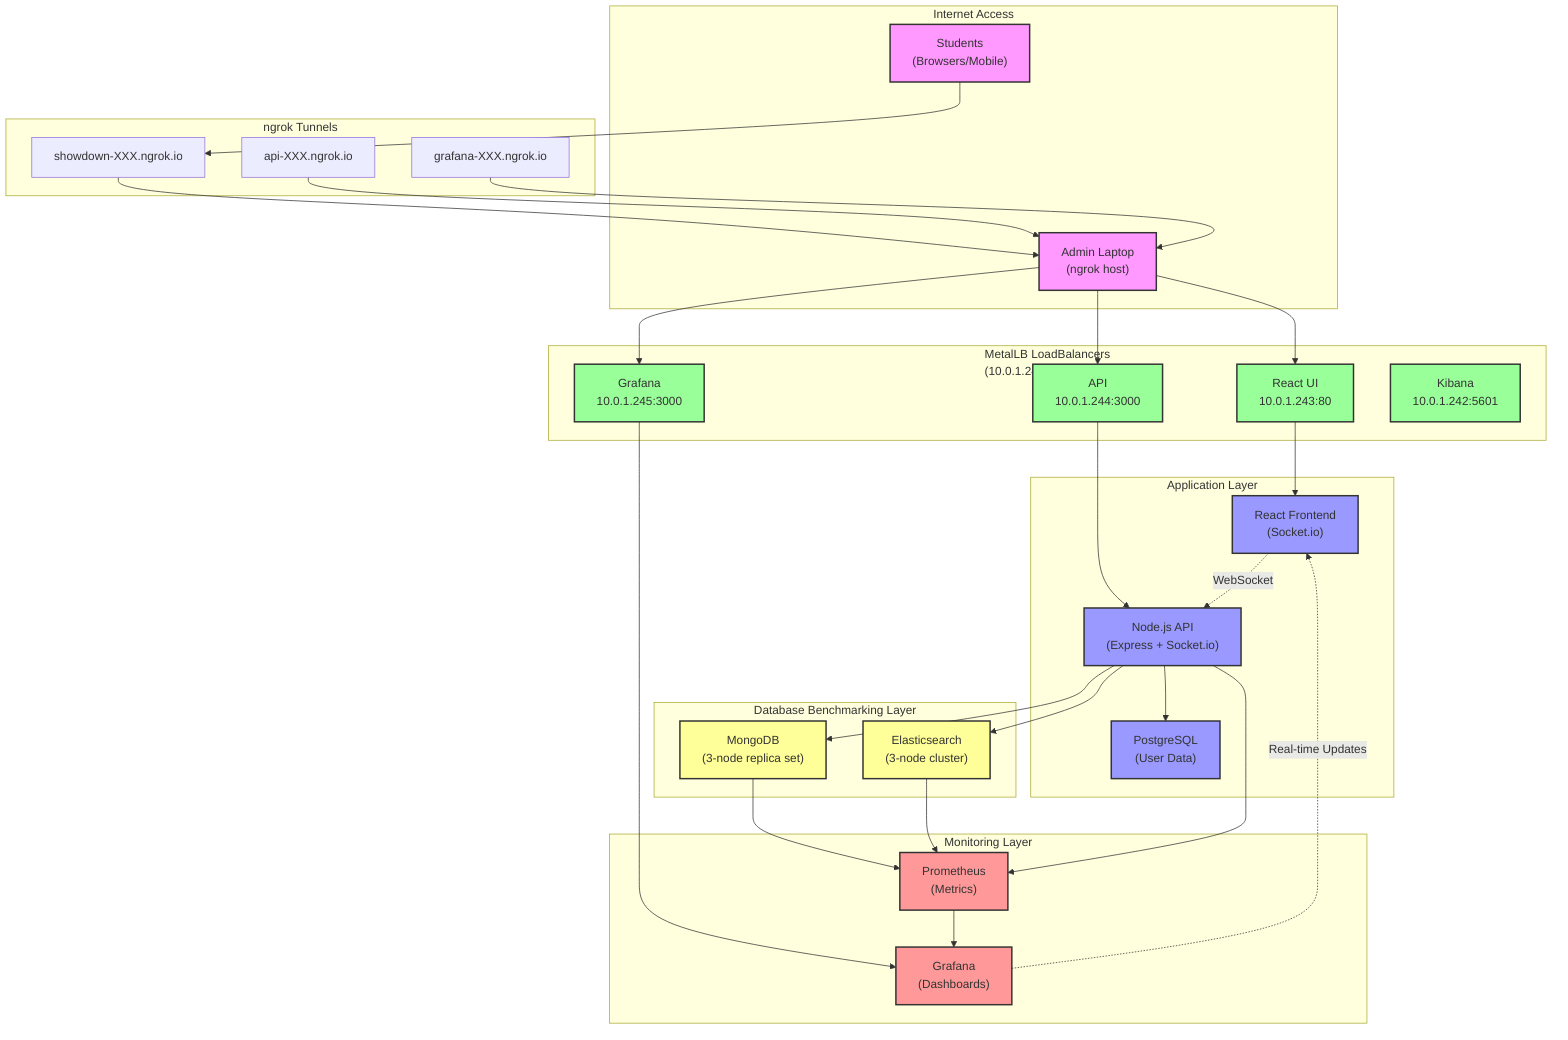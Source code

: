 %%{init: {'theme':'default'}}%%
%% Epic Interactive NoSQL Showdown - System Communication Flow
%% This diagram shows how all components communicate in the cluster
%% Students access via ngrok → Admin Laptop → MetalLB → Services

graph TB
    %% External Access Layer
    subgraph Internet["Internet Access"]
        Students["Students<br/>(Browsers/Mobile)"]
        Admin["Admin Laptop<br/>(ngrok host)"]
    end
    
    %% ngrok Tunnels
    subgraph ngrok["ngrok Tunnels"]
        NGK1["showdown-XXX.ngrok.io"]
        NGK2["api-XXX.ngrok.io"]
        NGK3["grafana-XXX.ngrok.io"]
    end
    
    %% MetalLB LoadBalancers
    subgraph LB["MetalLB LoadBalancers<br/>(10.0.1.240-250)"]
        LB1["React UI<br/>10.0.1.243:80"]
        LB2["API<br/>10.0.1.244:3000"]
        LB3["Grafana<br/>10.0.1.245:3000"]
        LB4["Kibana<br/>10.0.1.242:5601"]
    end
    
    %% Application Layer
    subgraph Apps["Application Layer"]
        React["React Frontend<br/>(Socket.io)"]
        NodeJS["Node.js API<br/>(Express + Socket.io)"]
        Postgres["PostgreSQL<br/>(User Data)"]
    end
    
    %% Database Layer
    subgraph DBs["Database Benchmarking Layer"]
        Mongo["MongoDB<br/>(3-node replica set)"]
        ES["Elasticsearch<br/>(3-node cluster)"]
    end
    
    %% Monitoring Layer
    subgraph Monitor["Monitoring Layer"]
        Prom["Prometheus<br/>(Metrics)"]
        Graf["Grafana<br/>(Dashboards)"]
    end
    
    %% Communication Flow
    Students --> NGK1
    NGK1 --> Admin
    NGK2 --> Admin
    NGK3 --> Admin
    
    Admin --> LB1
    Admin --> LB2
    Admin --> LB3
    
    LB1 --> React
    LB2 --> NodeJS
    LB3 --> Graf
    
    React -.->|WebSocket| NodeJS
    NodeJS --> Postgres
    NodeJS --> Mongo
    NodeJS --> ES
    
    Mongo --> Prom
    ES --> Prom
    NodeJS --> Prom
    Prom --> Graf
    
    Graf -.->|Real-time Updates| React
    
    %% Styling
    classDef external fill:#f9f,stroke:#333,stroke-width:2px;
    classDef loadbalancer fill:#9f9,stroke:#333,stroke-width:2px;
    classDef app fill:#99f,stroke:#333,stroke-width:2px;
    classDef db fill:#ff9,stroke:#333,stroke-width:2px;
    classDef monitor fill:#f99,stroke:#333,stroke-width:2px;
    
    class Students,Admin external;
    class LB1,LB2,LB3,LB4 loadbalancer;
    class React,NodeJS,Postgres app;
    class Mongo,ES db;
    class Prom,Graf monitor;